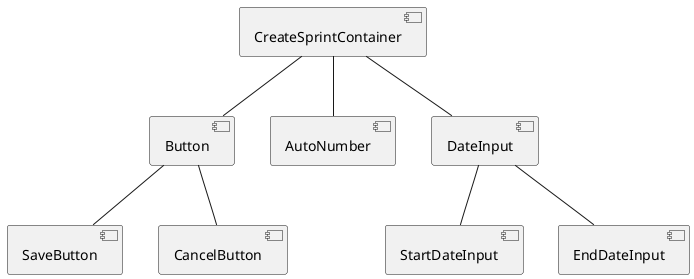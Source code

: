 @startuml

[CreateSprintContainer] as Sprint
[Button] as Button
[AutoNumber] as Number
[SaveButton] as Save
[CancelButton] as Cancel
[DateInput] as Date
[StartDateInput] as SDate
[EndDateInput] as EDate


Sprint -- Button
Sprint -- Date
Sprint -- Number
Button -- Save
Button -- Cancel
Date -- SDate
Date -- EDate

@enduml